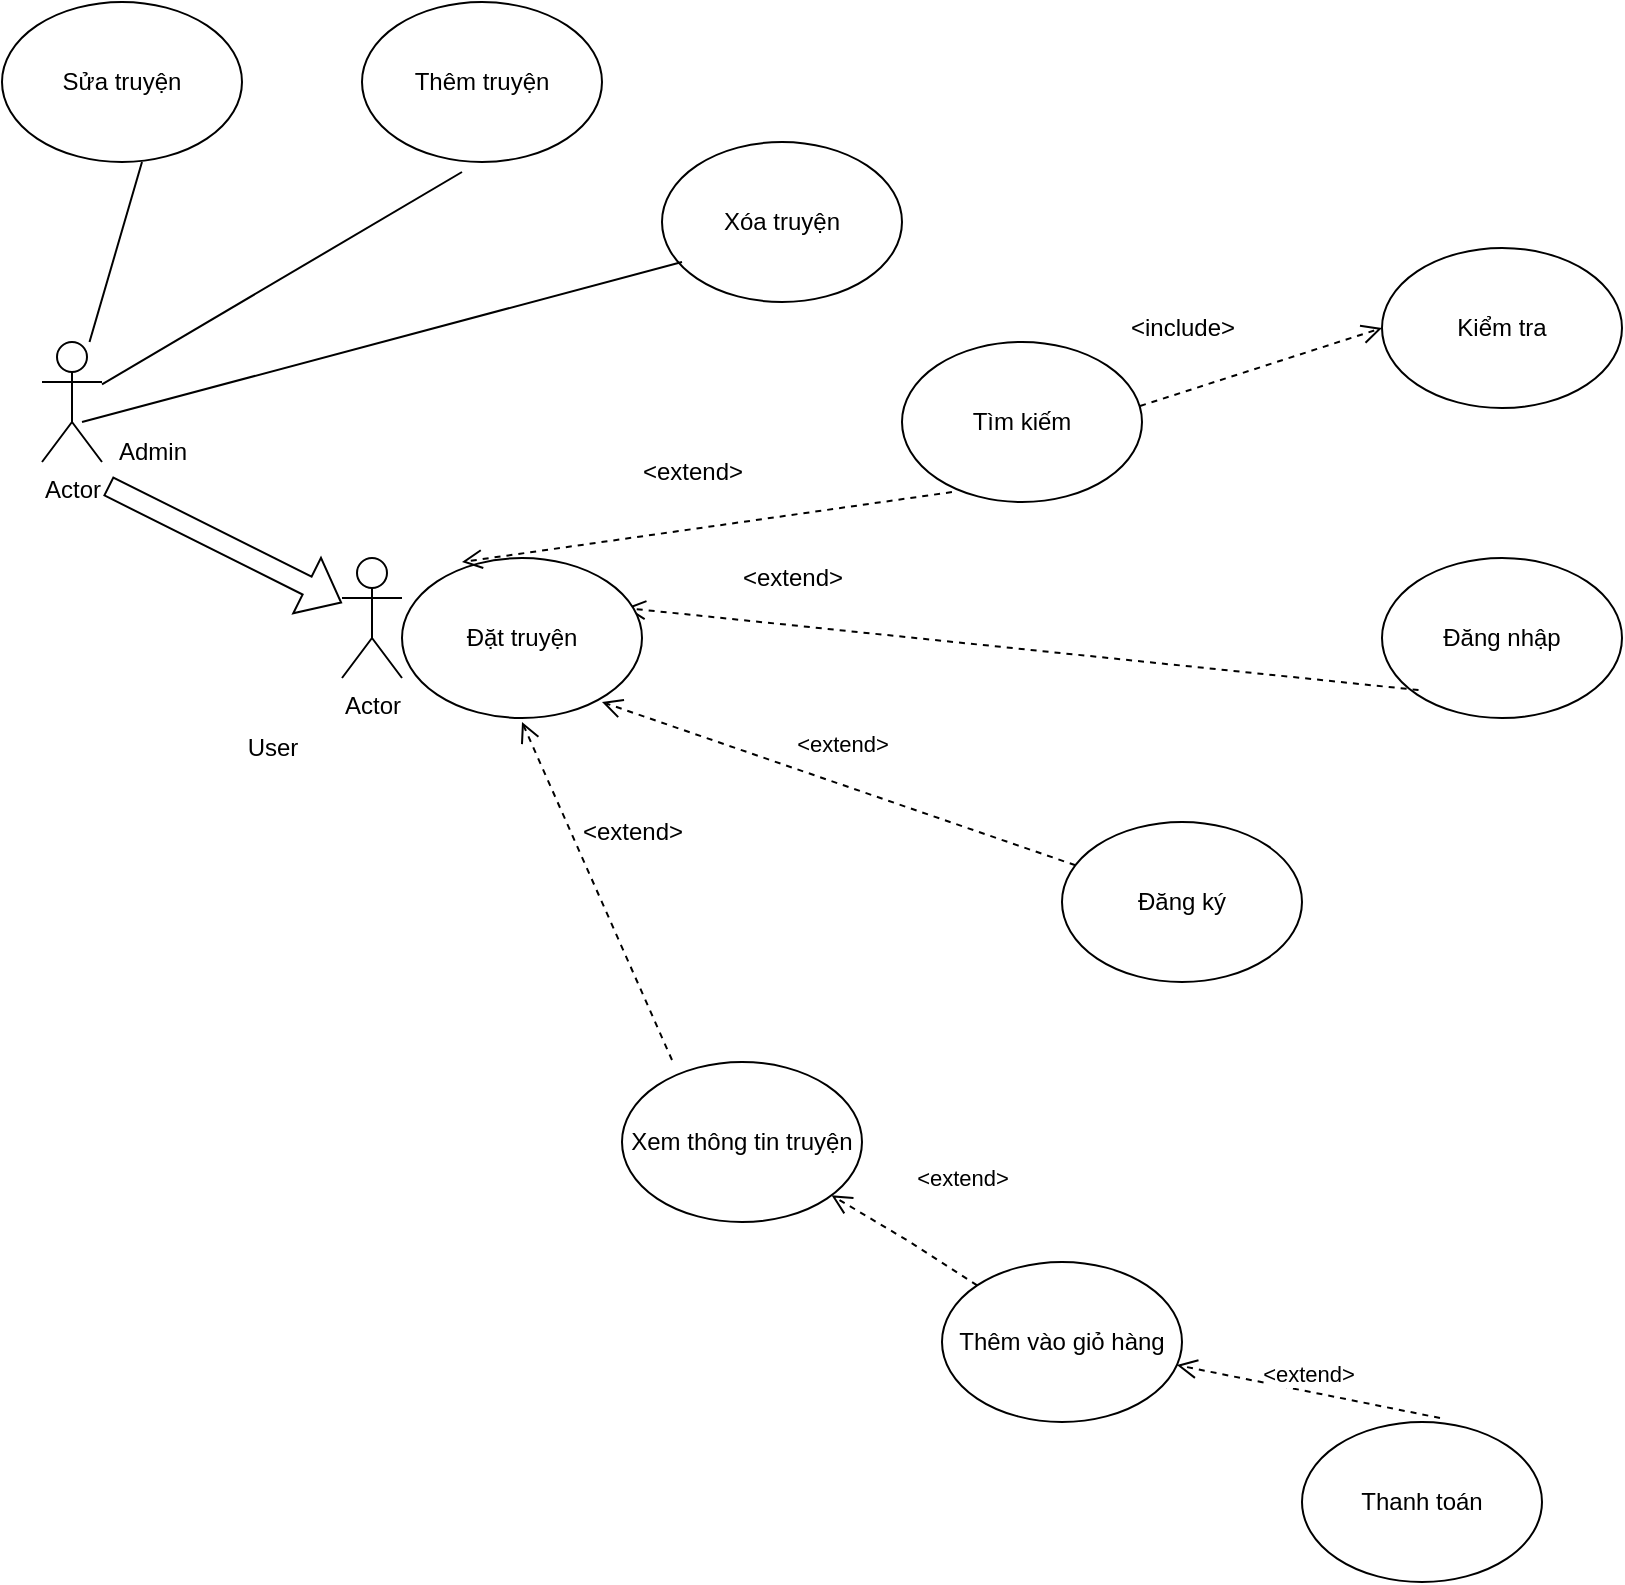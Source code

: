 <mxfile version="25.0.3">
  <diagram name="Trang-1" id="-elKBZIhHCLBLLd7ptd7">
    <mxGraphModel dx="1434" dy="786" grid="1" gridSize="10" guides="1" tooltips="1" connect="1" arrows="1" fold="1" page="1" pageScale="1" pageWidth="827" pageHeight="1169" background="none" math="0" shadow="0">
      <root>
        <mxCell id="0" />
        <mxCell id="1" parent="0" />
        <mxCell id="j-q695A2j5VjmODQ1Fel-1" value="Actor" style="shape=umlActor;verticalLabelPosition=bottom;verticalAlign=top;html=1;" parent="1" vertex="1">
          <mxGeometry x="170" y="288" width="30" height="60" as="geometry" />
        </mxCell>
        <mxCell id="j-q695A2j5VjmODQ1Fel-4" value="Đăng nhập" style="ellipse;whiteSpace=wrap;html=1;fontStyle=0" parent="1" vertex="1">
          <mxGeometry x="690" y="288" width="120" height="80" as="geometry" />
        </mxCell>
        <mxCell id="j-q695A2j5VjmODQ1Fel-5" value="Đăng ký" style="ellipse;whiteSpace=wrap;html=1;" parent="1" vertex="1">
          <mxGeometry x="530" y="420" width="120" height="80" as="geometry" />
        </mxCell>
        <mxCell id="j-q695A2j5VjmODQ1Fel-6" value="Xem thông tin truyện" style="ellipse;whiteSpace=wrap;html=1;" parent="1" vertex="1">
          <mxGeometry x="310" y="540" width="120" height="80" as="geometry" />
        </mxCell>
        <mxCell id="j-q695A2j5VjmODQ1Fel-8" value="Actor" style="shape=umlActor;verticalLabelPosition=bottom;verticalAlign=top;html=1;" parent="1" vertex="1">
          <mxGeometry x="20" y="180" width="30" height="60" as="geometry" />
        </mxCell>
        <mxCell id="j-q695A2j5VjmODQ1Fel-11" value="Admin" style="text;html=1;align=center;verticalAlign=middle;resizable=0;points=[];autosize=1;strokeColor=none;fillColor=none;" parent="1" vertex="1">
          <mxGeometry x="45" y="220" width="60" height="30" as="geometry" />
        </mxCell>
        <mxCell id="j-q695A2j5VjmODQ1Fel-12" value="User" style="text;html=1;align=center;verticalAlign=middle;resizable=0;points=[];autosize=1;strokeColor=none;fillColor=none;" parent="1" vertex="1">
          <mxGeometry x="110" y="368" width="50" height="30" as="geometry" />
        </mxCell>
        <mxCell id="j-q695A2j5VjmODQ1Fel-13" value="Thêm truyện" style="ellipse;whiteSpace=wrap;html=1;" parent="1" vertex="1">
          <mxGeometry x="180" y="10" width="120" height="80" as="geometry" />
        </mxCell>
        <mxCell id="j-q695A2j5VjmODQ1Fel-14" value="Sửa truyện" style="ellipse;whiteSpace=wrap;html=1;" parent="1" vertex="1">
          <mxGeometry y="10" width="120" height="80" as="geometry" />
        </mxCell>
        <mxCell id="j-q695A2j5VjmODQ1Fel-15" value="Xóa truyện" style="ellipse;whiteSpace=wrap;html=1;" parent="1" vertex="1">
          <mxGeometry x="330" y="80" width="120" height="80" as="geometry" />
        </mxCell>
        <mxCell id="j-q695A2j5VjmODQ1Fel-21" value="" style="endArrow=none;html=1;rounded=0;" parent="1" source="j-q695A2j5VjmODQ1Fel-8" edge="1">
          <mxGeometry width="50" height="50" relative="1" as="geometry">
            <mxPoint x="20" y="140" as="sourcePoint" />
            <mxPoint x="70" y="90" as="targetPoint" />
          </mxGeometry>
        </mxCell>
        <mxCell id="j-q695A2j5VjmODQ1Fel-22" value="" style="endArrow=none;html=1;rounded=0;" parent="1" source="j-q695A2j5VjmODQ1Fel-8" edge="1">
          <mxGeometry width="50" height="50" relative="1" as="geometry">
            <mxPoint x="180" y="145" as="sourcePoint" />
            <mxPoint x="230" y="95" as="targetPoint" />
          </mxGeometry>
        </mxCell>
        <mxCell id="j-q695A2j5VjmODQ1Fel-23" value="" style="endArrow=none;html=1;rounded=0;exitX=0.667;exitY=0.667;exitDx=0;exitDy=0;exitPerimeter=0;" parent="1" source="j-q695A2j5VjmODQ1Fel-8" edge="1">
          <mxGeometry width="50" height="50" relative="1" as="geometry">
            <mxPoint x="290" y="190" as="sourcePoint" />
            <mxPoint x="340" y="140" as="targetPoint" />
          </mxGeometry>
        </mxCell>
        <mxCell id="j-q695A2j5VjmODQ1Fel-38" value="Tìm kiếm" style="ellipse;whiteSpace=wrap;html=1;" parent="1" vertex="1">
          <mxGeometry x="450" y="180" width="120" height="80" as="geometry" />
        </mxCell>
        <mxCell id="j-q695A2j5VjmODQ1Fel-49" value="" style="shape=flexArrow;endArrow=classic;html=1;rounded=0;exitX=0.133;exitY=1.067;exitDx=0;exitDy=0;exitPerimeter=0;" parent="1" source="j-q695A2j5VjmODQ1Fel-11" target="j-q695A2j5VjmODQ1Fel-1" edge="1">
          <mxGeometry width="50" height="50" relative="1" as="geometry">
            <mxPoint x="45" y="333" as="sourcePoint" />
            <mxPoint x="95" y="283" as="targetPoint" />
          </mxGeometry>
        </mxCell>
        <mxCell id="j-q695A2j5VjmODQ1Fel-50" value="Thêm vào giỏ hàng" style="ellipse;whiteSpace=wrap;html=1;" parent="1" vertex="1">
          <mxGeometry x="470" y="640" width="120" height="80" as="geometry" />
        </mxCell>
        <mxCell id="j-q695A2j5VjmODQ1Fel-54" value="&amp;lt;extend&amp;gt;" style="text;html=1;align=center;verticalAlign=middle;resizable=0;points=[];autosize=1;strokeColor=none;fillColor=none;" parent="1" vertex="1">
          <mxGeometry x="360" y="283" width="70" height="30" as="geometry" />
        </mxCell>
        <mxCell id="j-q695A2j5VjmODQ1Fel-55" value="&amp;lt;extend&amp;gt;" style="text;html=1;align=center;verticalAlign=middle;resizable=0;points=[];autosize=1;strokeColor=none;fillColor=none;" parent="1" vertex="1">
          <mxGeometry x="310" y="230" width="70" height="30" as="geometry" />
        </mxCell>
        <mxCell id="j-q695A2j5VjmODQ1Fel-56" value="&amp;lt;extend&amp;gt;" style="text;html=1;align=center;verticalAlign=middle;resizable=0;points=[];autosize=1;strokeColor=none;fillColor=none;" parent="1" vertex="1">
          <mxGeometry x="280" y="410" width="70" height="30" as="geometry" />
        </mxCell>
        <mxCell id="j-q695A2j5VjmODQ1Fel-57" value="" style="html=1;verticalAlign=bottom;endArrow=open;dashed=1;endSize=8;curved=0;rounded=0;entryX=0.75;entryY=0.1;entryDx=0;entryDy=0;entryPerimeter=0;exitX=-0.008;exitY=0.588;exitDx=0;exitDy=0;exitPerimeter=0;" parent="1" edge="1">
          <mxGeometry relative="1" as="geometry">
            <mxPoint x="708.27" y="354.04" as="sourcePoint" />
            <mxPoint x="311.73" y="313" as="targetPoint" />
          </mxGeometry>
        </mxCell>
        <mxCell id="j-q695A2j5VjmODQ1Fel-58" value="&amp;lt;extend&amp;gt;" style="html=1;verticalAlign=bottom;endArrow=open;dashed=1;endSize=8;curved=0;rounded=0;" parent="1" source="j-q695A2j5VjmODQ1Fel-5" edge="1">
          <mxGeometry x="0.017" y="-11" relative="1" as="geometry">
            <mxPoint x="470" y="450" as="sourcePoint" />
            <mxPoint x="300" y="360" as="targetPoint" />
            <mxPoint as="offset" />
          </mxGeometry>
        </mxCell>
        <mxCell id="j-q695A2j5VjmODQ1Fel-60" value="" style="html=1;verticalAlign=bottom;endArrow=open;dashed=1;endSize=8;curved=0;rounded=0;" parent="1" edge="1">
          <mxGeometry relative="1" as="geometry">
            <mxPoint x="335" y="539" as="sourcePoint" />
            <mxPoint x="260" y="370" as="targetPoint" />
          </mxGeometry>
        </mxCell>
        <mxCell id="j-q695A2j5VjmODQ1Fel-61" value="Thanh toán" style="ellipse;whiteSpace=wrap;html=1;" parent="1" vertex="1">
          <mxGeometry x="650" y="720" width="120" height="80" as="geometry" />
        </mxCell>
        <mxCell id="j-q695A2j5VjmODQ1Fel-62" value="&amp;lt;extend&amp;gt;" style="html=1;verticalAlign=bottom;endArrow=open;dashed=1;endSize=8;curved=0;rounded=0;exitX=0;exitY=0;exitDx=0;exitDy=0;" parent="1" source="j-q695A2j5VjmODQ1Fel-50" target="j-q695A2j5VjmODQ1Fel-6" edge="1">
          <mxGeometry x="-0.292" y="-34" relative="1" as="geometry">
            <mxPoint x="494" y="620" as="sourcePoint" />
            <mxPoint x="414" y="620" as="targetPoint" />
            <Array as="points">
              <mxPoint x="454" y="630" />
            </Array>
            <mxPoint as="offset" />
          </mxGeometry>
        </mxCell>
        <mxCell id="j-q695A2j5VjmODQ1Fel-63" value="Kiểm tra" style="ellipse;whiteSpace=wrap;html=1;" parent="1" vertex="1">
          <mxGeometry x="690" y="133" width="120" height="80" as="geometry" />
        </mxCell>
        <mxCell id="j-q695A2j5VjmODQ1Fel-64" value="" style="html=1;verticalAlign=bottom;endArrow=open;dashed=1;endSize=8;curved=0;rounded=0;entryX=0;entryY=0.5;entryDx=0;entryDy=0;exitX=0.992;exitY=0.4;exitDx=0;exitDy=0;exitPerimeter=0;" parent="1" source="j-q695A2j5VjmODQ1Fel-38" target="j-q695A2j5VjmODQ1Fel-63" edge="1">
          <mxGeometry x="-1" y="-22" relative="1" as="geometry">
            <mxPoint x="590" y="210" as="sourcePoint" />
            <mxPoint x="570" y="170" as="targetPoint" />
            <mxPoint x="10" y="2" as="offset" />
          </mxGeometry>
        </mxCell>
        <mxCell id="j-q695A2j5VjmODQ1Fel-65" value="&amp;lt;include&amp;gt;" style="text;html=1;align=center;verticalAlign=middle;resizable=0;points=[];autosize=1;strokeColor=none;fillColor=none;" parent="1" vertex="1">
          <mxGeometry x="550" y="158" width="80" height="30" as="geometry" />
        </mxCell>
        <mxCell id="j-q695A2j5VjmODQ1Fel-66" value="&amp;lt;extend&amp;gt;" style="html=1;verticalAlign=bottom;endArrow=open;dashed=1;endSize=8;curved=0;rounded=0;exitX=0.575;exitY=-0.025;exitDx=0;exitDy=0;exitPerimeter=0;" parent="1" source="j-q695A2j5VjmODQ1Fel-61" target="j-q695A2j5VjmODQ1Fel-50" edge="1">
          <mxGeometry relative="1" as="geometry">
            <mxPoint x="700" y="760" as="sourcePoint" />
            <mxPoint x="620" y="760" as="targetPoint" />
          </mxGeometry>
        </mxCell>
        <mxCell id="IwHdCleZ9VmywWRD2jaq-1" value="Đặt truyện" style="ellipse;whiteSpace=wrap;html=1;" vertex="1" parent="1">
          <mxGeometry x="200" y="288" width="120" height="80" as="geometry" />
        </mxCell>
        <mxCell id="IwHdCleZ9VmywWRD2jaq-2" value="" style="html=1;verticalAlign=bottom;endArrow=open;dashed=1;endSize=8;curved=0;rounded=0;entryX=0.25;entryY=0.025;entryDx=0;entryDy=0;entryPerimeter=0;exitX=0.208;exitY=0.938;exitDx=0;exitDy=0;exitPerimeter=0;" edge="1" parent="1" source="j-q695A2j5VjmODQ1Fel-38" target="IwHdCleZ9VmywWRD2jaq-1">
          <mxGeometry relative="1" as="geometry">
            <mxPoint x="550" y="270" as="sourcePoint" />
            <mxPoint x="160.0" y="230" as="targetPoint" />
          </mxGeometry>
        </mxCell>
      </root>
    </mxGraphModel>
  </diagram>
</mxfile>
